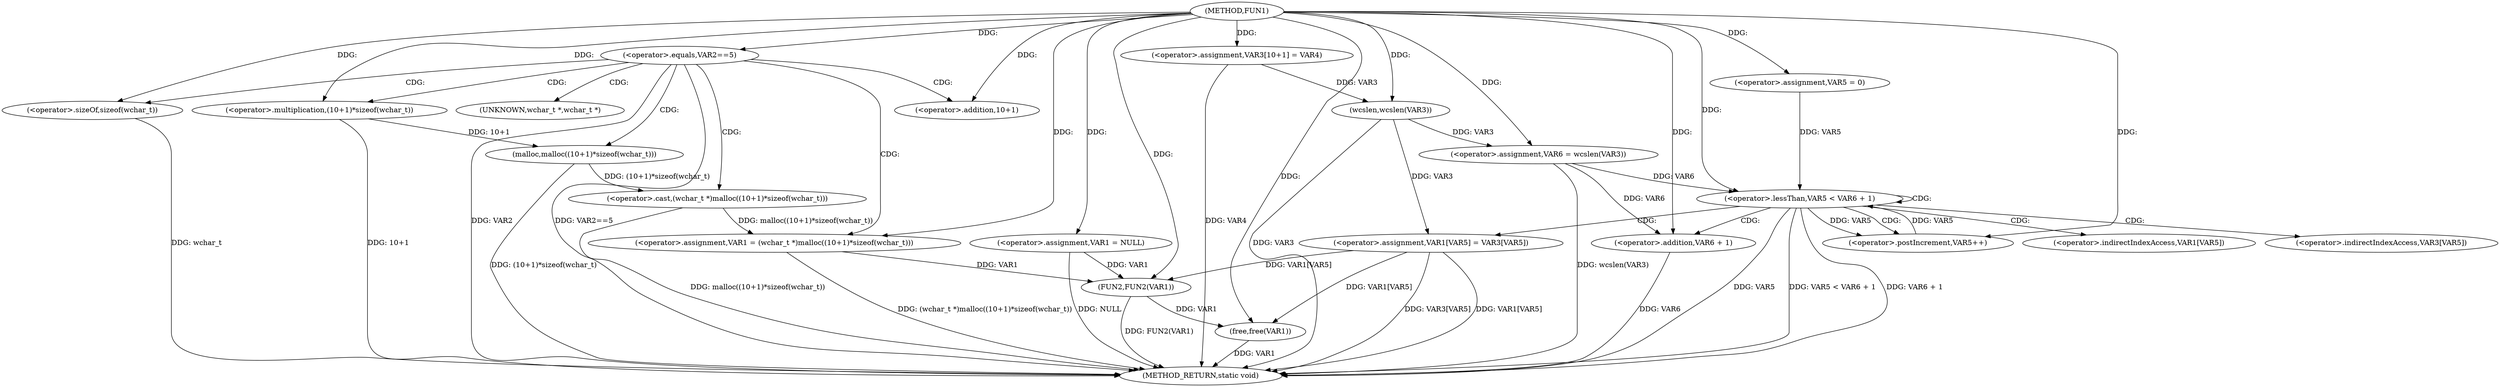 digraph FUN1 {  
"1000100" [label = "(METHOD,FUN1)" ]
"1000156" [label = "(METHOD_RETURN,static void)" ]
"1000103" [label = "(<operator>.assignment,VAR1 = NULL)" ]
"1000107" [label = "(<operator>.equals,VAR2==5)" ]
"1000111" [label = "(<operator>.assignment,VAR1 = (wchar_t *)malloc((10+1)*sizeof(wchar_t)))" ]
"1000113" [label = "(<operator>.cast,(wchar_t *)malloc((10+1)*sizeof(wchar_t)))" ]
"1000115" [label = "(malloc,malloc((10+1)*sizeof(wchar_t)))" ]
"1000116" [label = "(<operator>.multiplication,(10+1)*sizeof(wchar_t))" ]
"1000117" [label = "(<operator>.addition,10+1)" ]
"1000120" [label = "(<operator>.sizeOf,sizeof(wchar_t))" ]
"1000124" [label = "(<operator>.assignment,VAR3[10+1] = VAR4)" ]
"1000129" [label = "(<operator>.assignment,VAR6 = wcslen(VAR3))" ]
"1000131" [label = "(wcslen,wcslen(VAR3))" ]
"1000134" [label = "(<operator>.assignment,VAR5 = 0)" ]
"1000137" [label = "(<operator>.lessThan,VAR5 < VAR6 + 1)" ]
"1000139" [label = "(<operator>.addition,VAR6 + 1)" ]
"1000142" [label = "(<operator>.postIncrement,VAR5++)" ]
"1000145" [label = "(<operator>.assignment,VAR1[VAR5] = VAR3[VAR5])" ]
"1000152" [label = "(FUN2,FUN2(VAR1))" ]
"1000154" [label = "(free,free(VAR1))" ]
"1000114" [label = "(UNKNOWN,wchar_t *,wchar_t *)" ]
"1000146" [label = "(<operator>.indirectIndexAccess,VAR1[VAR5])" ]
"1000149" [label = "(<operator>.indirectIndexAccess,VAR3[VAR5])" ]
  "1000116" -> "1000156"  [ label = "DDG: 10+1"] 
  "1000124" -> "1000156"  [ label = "DDG: VAR4"] 
  "1000107" -> "1000156"  [ label = "DDG: VAR2"] 
  "1000107" -> "1000156"  [ label = "DDG: VAR2==5"] 
  "1000103" -> "1000156"  [ label = "DDG: NULL"] 
  "1000145" -> "1000156"  [ label = "DDG: VAR3[VAR5]"] 
  "1000137" -> "1000156"  [ label = "DDG: VAR5"] 
  "1000145" -> "1000156"  [ label = "DDG: VAR1[VAR5]"] 
  "1000137" -> "1000156"  [ label = "DDG: VAR5 < VAR6 + 1"] 
  "1000131" -> "1000156"  [ label = "DDG: VAR3"] 
  "1000137" -> "1000156"  [ label = "DDG: VAR6 + 1"] 
  "1000139" -> "1000156"  [ label = "DDG: VAR6"] 
  "1000152" -> "1000156"  [ label = "DDG: FUN2(VAR1)"] 
  "1000154" -> "1000156"  [ label = "DDG: VAR1"] 
  "1000113" -> "1000156"  [ label = "DDG: malloc((10+1)*sizeof(wchar_t))"] 
  "1000120" -> "1000156"  [ label = "DDG: wchar_t"] 
  "1000111" -> "1000156"  [ label = "DDG: (wchar_t *)malloc((10+1)*sizeof(wchar_t))"] 
  "1000115" -> "1000156"  [ label = "DDG: (10+1)*sizeof(wchar_t)"] 
  "1000129" -> "1000156"  [ label = "DDG: wcslen(VAR3)"] 
  "1000100" -> "1000103"  [ label = "DDG: "] 
  "1000100" -> "1000107"  [ label = "DDG: "] 
  "1000113" -> "1000111"  [ label = "DDG: malloc((10+1)*sizeof(wchar_t))"] 
  "1000100" -> "1000111"  [ label = "DDG: "] 
  "1000115" -> "1000113"  [ label = "DDG: (10+1)*sizeof(wchar_t)"] 
  "1000116" -> "1000115"  [ label = "DDG: 10+1"] 
  "1000100" -> "1000116"  [ label = "DDG: "] 
  "1000100" -> "1000117"  [ label = "DDG: "] 
  "1000100" -> "1000120"  [ label = "DDG: "] 
  "1000100" -> "1000124"  [ label = "DDG: "] 
  "1000131" -> "1000129"  [ label = "DDG: VAR3"] 
  "1000100" -> "1000129"  [ label = "DDG: "] 
  "1000124" -> "1000131"  [ label = "DDG: VAR3"] 
  "1000100" -> "1000131"  [ label = "DDG: "] 
  "1000100" -> "1000134"  [ label = "DDG: "] 
  "1000134" -> "1000137"  [ label = "DDG: VAR5"] 
  "1000142" -> "1000137"  [ label = "DDG: VAR5"] 
  "1000100" -> "1000137"  [ label = "DDG: "] 
  "1000129" -> "1000137"  [ label = "DDG: VAR6"] 
  "1000129" -> "1000139"  [ label = "DDG: VAR6"] 
  "1000100" -> "1000139"  [ label = "DDG: "] 
  "1000137" -> "1000142"  [ label = "DDG: VAR5"] 
  "1000100" -> "1000142"  [ label = "DDG: "] 
  "1000131" -> "1000145"  [ label = "DDG: VAR3"] 
  "1000103" -> "1000152"  [ label = "DDG: VAR1"] 
  "1000111" -> "1000152"  [ label = "DDG: VAR1"] 
  "1000145" -> "1000152"  [ label = "DDG: VAR1[VAR5]"] 
  "1000100" -> "1000152"  [ label = "DDG: "] 
  "1000152" -> "1000154"  [ label = "DDG: VAR1"] 
  "1000145" -> "1000154"  [ label = "DDG: VAR1[VAR5]"] 
  "1000100" -> "1000154"  [ label = "DDG: "] 
  "1000107" -> "1000116"  [ label = "CDG: "] 
  "1000107" -> "1000120"  [ label = "CDG: "] 
  "1000107" -> "1000117"  [ label = "CDG: "] 
  "1000107" -> "1000113"  [ label = "CDG: "] 
  "1000107" -> "1000111"  [ label = "CDG: "] 
  "1000107" -> "1000114"  [ label = "CDG: "] 
  "1000107" -> "1000115"  [ label = "CDG: "] 
  "1000137" -> "1000142"  [ label = "CDG: "] 
  "1000137" -> "1000137"  [ label = "CDG: "] 
  "1000137" -> "1000145"  [ label = "CDG: "] 
  "1000137" -> "1000139"  [ label = "CDG: "] 
  "1000137" -> "1000146"  [ label = "CDG: "] 
  "1000137" -> "1000149"  [ label = "CDG: "] 
}
